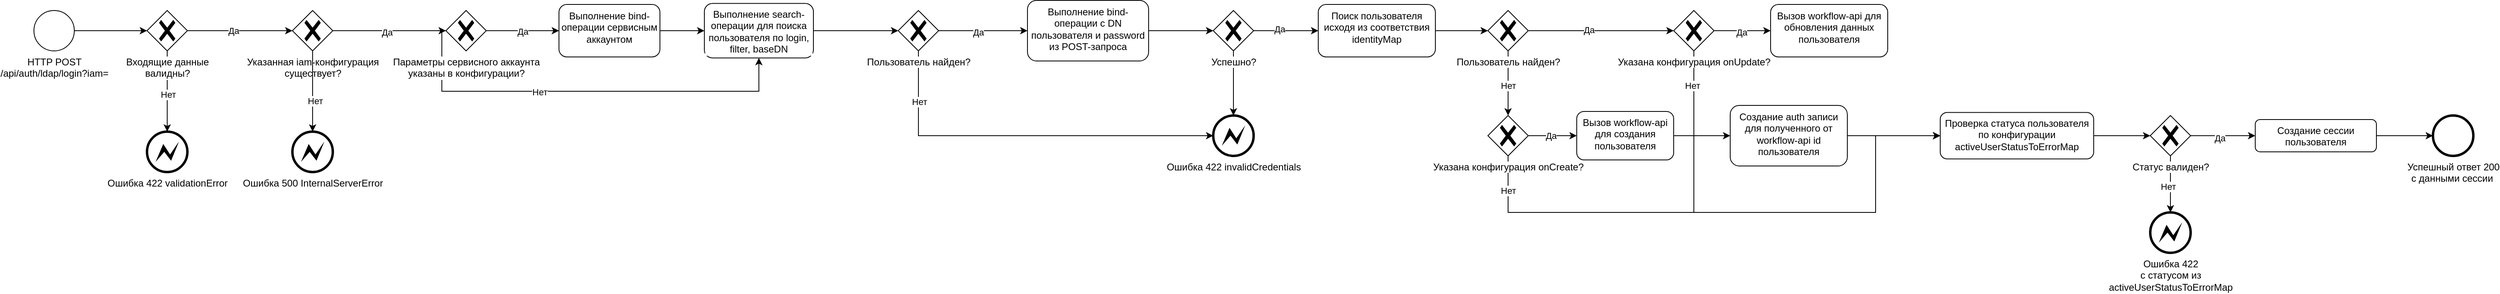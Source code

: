 <mxfile version="22.0.6" type="device">
  <diagram name="Page-1" id="9361dd3d-8414-5efd-6122-117bd74ce7a7">
    <mxGraphModel dx="2385" dy="1538" grid="1" gridSize="10" guides="1" tooltips="1" connect="1" arrows="1" fold="1" page="0" pageScale="1.5" pageWidth="826" pageHeight="1169" background="none" math="0" shadow="0">
      <root>
        <mxCell id="0" />
        <mxCell id="1" parent="0" />
        <mxCell id="bd94h5aySqhFFdc-qCCY-6" value="" style="edgeStyle=orthogonalEdgeStyle;rounded=0;orthogonalLoop=1;jettySize=auto;html=1;" edge="1" parent="1" source="bd94h5aySqhFFdc-qCCY-2" target="bd94h5aySqhFFdc-qCCY-5">
          <mxGeometry relative="1" as="geometry" />
        </mxCell>
        <mxCell id="bd94h5aySqhFFdc-qCCY-2" value="HTTP POST&lt;br&gt;/api/auth/ldap/login?iam=" style="points=[[0.145,0.145,0],[0.5,0,0],[0.855,0.145,0],[1,0.5,0],[0.855,0.855,0],[0.5,1,0],[0.145,0.855,0],[0,0.5,0]];shape=mxgraph.bpmn.event;html=1;verticalLabelPosition=bottom;labelBackgroundColor=#ffffff;verticalAlign=top;align=center;perimeter=ellipsePerimeter;outlineConnect=0;aspect=fixed;outline=standard;symbol=general;" vertex="1" parent="1">
          <mxGeometry x="280" y="350" width="50" height="50" as="geometry" />
        </mxCell>
        <mxCell id="bd94h5aySqhFFdc-qCCY-10" value="" style="edgeStyle=orthogonalEdgeStyle;rounded=0;orthogonalLoop=1;jettySize=auto;html=1;" edge="1" parent="1" source="bd94h5aySqhFFdc-qCCY-5" target="bd94h5aySqhFFdc-qCCY-9">
          <mxGeometry relative="1" as="geometry" />
        </mxCell>
        <mxCell id="bd94h5aySqhFFdc-qCCY-14" value="Да" style="edgeLabel;html=1;align=center;verticalAlign=middle;resizable=0;points=[];" vertex="1" connectable="0" parent="bd94h5aySqhFFdc-qCCY-10">
          <mxGeometry x="-0.126" relative="1" as="geometry">
            <mxPoint as="offset" />
          </mxGeometry>
        </mxCell>
        <mxCell id="bd94h5aySqhFFdc-qCCY-67" style="edgeStyle=orthogonalEdgeStyle;rounded=0;orthogonalLoop=1;jettySize=auto;html=1;" edge="1" parent="1" source="bd94h5aySqhFFdc-qCCY-5" target="bd94h5aySqhFFdc-qCCY-66">
          <mxGeometry relative="1" as="geometry" />
        </mxCell>
        <mxCell id="bd94h5aySqhFFdc-qCCY-68" value="Нет" style="edgeLabel;html=1;align=center;verticalAlign=middle;resizable=0;points=[];" vertex="1" connectable="0" parent="bd94h5aySqhFFdc-qCCY-67">
          <mxGeometry x="0.069" y="1" relative="1" as="geometry">
            <mxPoint as="offset" />
          </mxGeometry>
        </mxCell>
        <mxCell id="bd94h5aySqhFFdc-qCCY-5" value="Входящие данные&lt;br&gt;валидны?" style="points=[[0.25,0.25,0],[0.5,0,0],[0.75,0.25,0],[1,0.5,0],[0.75,0.75,0],[0.5,1,0],[0.25,0.75,0],[0,0.5,0]];shape=mxgraph.bpmn.gateway2;html=1;verticalLabelPosition=bottom;labelBackgroundColor=#ffffff;verticalAlign=top;align=center;perimeter=rhombusPerimeter;outlineConnect=0;outline=none;symbol=none;gwType=exclusive;" vertex="1" parent="1">
          <mxGeometry x="420" y="350" width="50" height="50" as="geometry" />
        </mxCell>
        <mxCell id="bd94h5aySqhFFdc-qCCY-12" value="" style="edgeStyle=orthogonalEdgeStyle;rounded=0;orthogonalLoop=1;jettySize=auto;html=1;" edge="1" parent="1" source="bd94h5aySqhFFdc-qCCY-9" target="bd94h5aySqhFFdc-qCCY-11">
          <mxGeometry relative="1" as="geometry" />
        </mxCell>
        <mxCell id="bd94h5aySqhFFdc-qCCY-15" value="Да" style="edgeLabel;html=1;align=center;verticalAlign=middle;resizable=0;points=[];" vertex="1" connectable="0" parent="bd94h5aySqhFFdc-qCCY-12">
          <mxGeometry x="-0.047" y="-2" relative="1" as="geometry">
            <mxPoint as="offset" />
          </mxGeometry>
        </mxCell>
        <mxCell id="bd94h5aySqhFFdc-qCCY-9" value="Указанная iam-конфигурация&lt;br&gt;существует?" style="points=[[0.25,0.25,0],[0.5,0,0],[0.75,0.25,0],[1,0.5,0],[0.75,0.75,0],[0.5,1,0],[0.25,0.75,0],[0,0.5,0]];shape=mxgraph.bpmn.gateway2;html=1;verticalLabelPosition=bottom;labelBackgroundColor=#ffffff;verticalAlign=top;align=center;perimeter=rhombusPerimeter;outlineConnect=0;outline=none;symbol=none;gwType=exclusive;" vertex="1" parent="1">
          <mxGeometry x="600" y="350" width="50" height="50" as="geometry" />
        </mxCell>
        <mxCell id="bd94h5aySqhFFdc-qCCY-17" value="" style="edgeStyle=orthogonalEdgeStyle;rounded=0;orthogonalLoop=1;jettySize=auto;html=1;" edge="1" parent="1" source="bd94h5aySqhFFdc-qCCY-11" target="bd94h5aySqhFFdc-qCCY-16">
          <mxGeometry relative="1" as="geometry" />
        </mxCell>
        <mxCell id="bd94h5aySqhFFdc-qCCY-70" value="Да" style="edgeLabel;html=1;align=center;verticalAlign=middle;resizable=0;points=[];" vertex="1" connectable="0" parent="bd94h5aySqhFFdc-qCCY-17">
          <mxGeometry x="-0.004" y="-1" relative="1" as="geometry">
            <mxPoint as="offset" />
          </mxGeometry>
        </mxCell>
        <mxCell id="bd94h5aySqhFFdc-qCCY-71" style="edgeStyle=orthogonalEdgeStyle;rounded=0;orthogonalLoop=1;jettySize=auto;html=1;entryX=0.5;entryY=1;entryDx=0;entryDy=0;" edge="1" parent="1" source="bd94h5aySqhFFdc-qCCY-11" target="bd94h5aySqhFFdc-qCCY-18">
          <mxGeometry relative="1" as="geometry">
            <Array as="points">
              <mxPoint x="785" y="450" />
              <mxPoint x="1177" y="450" />
            </Array>
          </mxGeometry>
        </mxCell>
        <mxCell id="bd94h5aySqhFFdc-qCCY-72" value="Нет" style="edgeLabel;html=1;align=center;verticalAlign=middle;resizable=0;points=[];" vertex="1" connectable="0" parent="bd94h5aySqhFFdc-qCCY-71">
          <mxGeometry x="-0.217" y="-1" relative="1" as="geometry">
            <mxPoint as="offset" />
          </mxGeometry>
        </mxCell>
        <mxCell id="bd94h5aySqhFFdc-qCCY-11" value="Параметры сервисного аккаунта&lt;br&gt;указаны в конфигурации?" style="points=[[0.25,0.25,0],[0.5,0,0],[0.75,0.25,0],[1,0.5,0],[0.75,0.75,0],[0.5,1,0],[0.25,0.75,0],[0,0.5,0]];shape=mxgraph.bpmn.gateway2;html=1;verticalLabelPosition=bottom;labelBackgroundColor=#ffffff;verticalAlign=top;align=center;perimeter=rhombusPerimeter;outlineConnect=0;outline=none;symbol=none;gwType=exclusive;" vertex="1" parent="1">
          <mxGeometry x="790" y="350" width="50" height="50" as="geometry" />
        </mxCell>
        <mxCell id="bd94h5aySqhFFdc-qCCY-19" value="" style="edgeStyle=orthogonalEdgeStyle;rounded=0;orthogonalLoop=1;jettySize=auto;html=1;" edge="1" parent="1" source="bd94h5aySqhFFdc-qCCY-16" target="bd94h5aySqhFFdc-qCCY-18">
          <mxGeometry relative="1" as="geometry" />
        </mxCell>
        <mxCell id="bd94h5aySqhFFdc-qCCY-16" value="Выполнение bind-операции сервисным аккаунтом" style="rounded=1;whiteSpace=wrap;html=1;verticalAlign=top;labelBackgroundColor=#ffffff;" vertex="1" parent="1">
          <mxGeometry x="930" y="342.5" width="125" height="65" as="geometry" />
        </mxCell>
        <mxCell id="bd94h5aySqhFFdc-qCCY-21" value="" style="edgeStyle=orthogonalEdgeStyle;rounded=0;orthogonalLoop=1;jettySize=auto;html=1;" edge="1" parent="1" source="bd94h5aySqhFFdc-qCCY-18" target="bd94h5aySqhFFdc-qCCY-20">
          <mxGeometry relative="1" as="geometry" />
        </mxCell>
        <mxCell id="bd94h5aySqhFFdc-qCCY-18" value="Выполнение search-операции для поиска пользователя по login, filter, baseDN" style="rounded=1;whiteSpace=wrap;html=1;verticalAlign=top;labelBackgroundColor=#ffffff;" vertex="1" parent="1">
          <mxGeometry x="1110" y="341.25" width="135" height="67.5" as="geometry" />
        </mxCell>
        <mxCell id="bd94h5aySqhFFdc-qCCY-23" value="" style="edgeStyle=orthogonalEdgeStyle;rounded=0;orthogonalLoop=1;jettySize=auto;html=1;" edge="1" parent="1" source="bd94h5aySqhFFdc-qCCY-20" target="bd94h5aySqhFFdc-qCCY-22">
          <mxGeometry relative="1" as="geometry" />
        </mxCell>
        <mxCell id="bd94h5aySqhFFdc-qCCY-24" value="Да" style="edgeLabel;html=1;align=center;verticalAlign=middle;resizable=0;points=[];" vertex="1" connectable="0" parent="bd94h5aySqhFFdc-qCCY-23">
          <mxGeometry x="-0.116" y="-2" relative="1" as="geometry">
            <mxPoint as="offset" />
          </mxGeometry>
        </mxCell>
        <mxCell id="bd94h5aySqhFFdc-qCCY-26" value="" style="edgeStyle=orthogonalEdgeStyle;rounded=0;orthogonalLoop=1;jettySize=auto;html=1;" edge="1" parent="1" source="bd94h5aySqhFFdc-qCCY-22" target="bd94h5aySqhFFdc-qCCY-25">
          <mxGeometry relative="1" as="geometry" />
        </mxCell>
        <mxCell id="bd94h5aySqhFFdc-qCCY-22" value="Выполнение bind-операции с DN пользователя и password из POST-запроса" style="rounded=1;whiteSpace=wrap;html=1;verticalAlign=top;labelBackgroundColor=#ffffff;" vertex="1" parent="1">
          <mxGeometry x="1510" y="337.5" width="150" height="75" as="geometry" />
        </mxCell>
        <mxCell id="bd94h5aySqhFFdc-qCCY-32" value="" style="edgeStyle=orthogonalEdgeStyle;rounded=0;orthogonalLoop=1;jettySize=auto;html=1;" edge="1" parent="1" source="bd94h5aySqhFFdc-qCCY-25" target="bd94h5aySqhFFdc-qCCY-31">
          <mxGeometry relative="1" as="geometry" />
        </mxCell>
        <mxCell id="bd94h5aySqhFFdc-qCCY-33" value="Да" style="edgeLabel;html=1;align=center;verticalAlign=middle;resizable=0;points=[];" vertex="1" connectable="0" parent="bd94h5aySqhFFdc-qCCY-32">
          <mxGeometry x="-0.213" y="2" relative="1" as="geometry">
            <mxPoint as="offset" />
          </mxGeometry>
        </mxCell>
        <mxCell id="bd94h5aySqhFFdc-qCCY-59" value="" style="edgeStyle=orthogonalEdgeStyle;rounded=0;orthogonalLoop=1;jettySize=auto;html=1;" edge="1" parent="1" source="bd94h5aySqhFFdc-qCCY-25" target="bd94h5aySqhFFdc-qCCY-58">
          <mxGeometry relative="1" as="geometry" />
        </mxCell>
        <mxCell id="bd94h5aySqhFFdc-qCCY-25" value="Успешно?" style="points=[[0.25,0.25,0],[0.5,0,0],[0.75,0.25,0],[1,0.5,0],[0.75,0.75,0],[0.5,1,0],[0.25,0.75,0],[0,0.5,0]];shape=mxgraph.bpmn.gateway2;html=1;verticalLabelPosition=bottom;labelBackgroundColor=#ffffff;verticalAlign=top;align=center;perimeter=rhombusPerimeter;outlineConnect=0;outline=none;symbol=none;gwType=exclusive;" vertex="1" parent="1">
          <mxGeometry x="1740" y="350" width="50" height="50" as="geometry" />
        </mxCell>
        <mxCell id="bd94h5aySqhFFdc-qCCY-35" value="" style="edgeStyle=orthogonalEdgeStyle;rounded=0;orthogonalLoop=1;jettySize=auto;html=1;" edge="1" parent="1" source="bd94h5aySqhFFdc-qCCY-31" target="bd94h5aySqhFFdc-qCCY-34">
          <mxGeometry relative="1" as="geometry" />
        </mxCell>
        <mxCell id="bd94h5aySqhFFdc-qCCY-31" value="Поиск пользователя&lt;br&gt;исходя из соответствия identityMap" style="rounded=1;whiteSpace=wrap;html=1;verticalAlign=top;labelBackgroundColor=#ffffff;" vertex="1" parent="1">
          <mxGeometry x="1870" y="342.5" width="145" height="65" as="geometry" />
        </mxCell>
        <mxCell id="bd94h5aySqhFFdc-qCCY-37" value="" style="edgeStyle=orthogonalEdgeStyle;rounded=0;orthogonalLoop=1;jettySize=auto;html=1;" edge="1" parent="1" source="bd94h5aySqhFFdc-qCCY-34" target="bd94h5aySqhFFdc-qCCY-36">
          <mxGeometry relative="1" as="geometry" />
        </mxCell>
        <mxCell id="bd94h5aySqhFFdc-qCCY-40" value="Да" style="edgeLabel;html=1;align=center;verticalAlign=middle;resizable=0;points=[];" vertex="1" connectable="0" parent="bd94h5aySqhFFdc-qCCY-37">
          <mxGeometry x="-0.174" y="1" relative="1" as="geometry">
            <mxPoint as="offset" />
          </mxGeometry>
        </mxCell>
        <mxCell id="bd94h5aySqhFFdc-qCCY-49" value="" style="edgeStyle=orthogonalEdgeStyle;rounded=0;orthogonalLoop=1;jettySize=auto;html=1;" edge="1" parent="1" source="bd94h5aySqhFFdc-qCCY-34" target="bd94h5aySqhFFdc-qCCY-48">
          <mxGeometry relative="1" as="geometry" />
        </mxCell>
        <mxCell id="bd94h5aySqhFFdc-qCCY-55" value="Нет" style="edgeLabel;html=1;align=center;verticalAlign=middle;resizable=0;points=[];" vertex="1" connectable="0" parent="bd94h5aySqhFFdc-qCCY-49">
          <mxGeometry x="0.076" relative="1" as="geometry">
            <mxPoint as="offset" />
          </mxGeometry>
        </mxCell>
        <mxCell id="bd94h5aySqhFFdc-qCCY-34" value="Пользователь найден?" style="points=[[0.25,0.25,0],[0.5,0,0],[0.75,0.25,0],[1,0.5,0],[0.75,0.75,0],[0.5,1,0],[0.25,0.75,0],[0,0.5,0]];shape=mxgraph.bpmn.gateway2;html=1;verticalLabelPosition=bottom;labelBackgroundColor=#ffffff;verticalAlign=top;align=center;perimeter=rhombusPerimeter;outlineConnect=0;outline=none;symbol=none;gwType=exclusive;" vertex="1" parent="1">
          <mxGeometry x="2080" y="350" width="50" height="50" as="geometry" />
        </mxCell>
        <mxCell id="bd94h5aySqhFFdc-qCCY-39" value="" style="edgeStyle=orthogonalEdgeStyle;rounded=0;orthogonalLoop=1;jettySize=auto;html=1;" edge="1" parent="1" source="bd94h5aySqhFFdc-qCCY-36" target="bd94h5aySqhFFdc-qCCY-38">
          <mxGeometry relative="1" as="geometry" />
        </mxCell>
        <mxCell id="bd94h5aySqhFFdc-qCCY-41" value="Да" style="edgeLabel;html=1;align=center;verticalAlign=middle;resizable=0;points=[];" vertex="1" connectable="0" parent="bd94h5aySqhFFdc-qCCY-39">
          <mxGeometry x="-0.033" y="-2" relative="1" as="geometry">
            <mxPoint as="offset" />
          </mxGeometry>
        </mxCell>
        <mxCell id="bd94h5aySqhFFdc-qCCY-43" value="" style="edgeStyle=orthogonalEdgeStyle;rounded=0;orthogonalLoop=1;jettySize=auto;html=1;exitX=0.5;exitY=1;exitDx=0;exitDy=0;exitPerimeter=0;entryX=0;entryY=0.5;entryDx=0;entryDy=0;" edge="1" parent="1" source="bd94h5aySqhFFdc-qCCY-36" target="bd94h5aySqhFFdc-qCCY-42">
          <mxGeometry relative="1" as="geometry">
            <mxPoint x="2324.98" y="620.0" as="sourcePoint" />
            <mxPoint x="2550" y="680" as="targetPoint" />
            <Array as="points">
              <mxPoint x="2335" y="600" />
              <mxPoint x="2560" y="600" />
              <mxPoint x="2560" y="505" />
            </Array>
          </mxGeometry>
        </mxCell>
        <mxCell id="bd94h5aySqhFFdc-qCCY-78" value="Нет" style="edgeLabel;html=1;align=center;verticalAlign=middle;resizable=0;points=[];" vertex="1" connectable="0" parent="bd94h5aySqhFFdc-qCCY-43">
          <mxGeometry x="-0.858" y="-2" relative="1" as="geometry">
            <mxPoint as="offset" />
          </mxGeometry>
        </mxCell>
        <mxCell id="bd94h5aySqhFFdc-qCCY-36" value="Указана конфигурация onUpdate?" style="points=[[0.25,0.25,0],[0.5,0,0],[0.75,0.25,0],[1,0.5,0],[0.75,0.75,0],[0.5,1,0],[0.25,0.75,0],[0,0.5,0]];shape=mxgraph.bpmn.gateway2;html=1;verticalLabelPosition=bottom;labelBackgroundColor=#ffffff;verticalAlign=top;align=center;perimeter=rhombusPerimeter;outlineConnect=0;outline=none;symbol=none;gwType=exclusive;" vertex="1" parent="1">
          <mxGeometry x="2310" y="350" width="50" height="50" as="geometry" />
        </mxCell>
        <mxCell id="bd94h5aySqhFFdc-qCCY-38" value="Вызов workflow-api для обновления данных пользователя" style="rounded=1;whiteSpace=wrap;html=1;verticalAlign=top;labelBackgroundColor=#ffffff;" vertex="1" parent="1">
          <mxGeometry x="2430" y="342.5" width="145" height="65" as="geometry" />
        </mxCell>
        <mxCell id="bd94h5aySqhFFdc-qCCY-80" value="" style="edgeStyle=orthogonalEdgeStyle;rounded=0;orthogonalLoop=1;jettySize=auto;html=1;" edge="1" parent="1" source="bd94h5aySqhFFdc-qCCY-42" target="bd94h5aySqhFFdc-qCCY-79">
          <mxGeometry relative="1" as="geometry" />
        </mxCell>
        <mxCell id="bd94h5aySqhFFdc-qCCY-42" value="Проверка статуса пользователя по конфигурации&lt;br style=&quot;border-color: var(--border-color);&quot;&gt;activeUserStatusToErrorMap" style="rounded=1;whiteSpace=wrap;html=1;verticalAlign=top;labelBackgroundColor=#ffffff;" vertex="1" parent="1">
          <mxGeometry x="2640" y="476.25" width="190" height="57.5" as="geometry" />
        </mxCell>
        <mxCell id="bd94h5aySqhFFdc-qCCY-46" value="Успешный ответ 200&lt;br&gt;с данными сессии&amp;nbsp;" style="points=[[0.145,0.145,0],[0.5,0,0],[0.855,0.145,0],[1,0.5,0],[0.855,0.855,0],[0.5,1,0],[0.145,0.855,0],[0,0.5,0]];shape=mxgraph.bpmn.event;html=1;verticalLabelPosition=bottom;labelBackgroundColor=#ffffff;verticalAlign=top;align=center;perimeter=ellipsePerimeter;outlineConnect=0;aspect=fixed;outline=end;symbol=terminate2;" vertex="1" parent="1">
          <mxGeometry x="3250" y="480" width="50" height="50" as="geometry" />
        </mxCell>
        <mxCell id="bd94h5aySqhFFdc-qCCY-51" value="" style="edgeStyle=orthogonalEdgeStyle;rounded=0;orthogonalLoop=1;jettySize=auto;html=1;" edge="1" parent="1" source="bd94h5aySqhFFdc-qCCY-48" target="bd94h5aySqhFFdc-qCCY-50">
          <mxGeometry relative="1" as="geometry" />
        </mxCell>
        <mxCell id="bd94h5aySqhFFdc-qCCY-57" value="Да" style="edgeLabel;html=1;align=center;verticalAlign=middle;resizable=0;points=[];" vertex="1" connectable="0" parent="bd94h5aySqhFFdc-qCCY-51">
          <mxGeometry x="-0.062" relative="1" as="geometry">
            <mxPoint as="offset" />
          </mxGeometry>
        </mxCell>
        <mxCell id="bd94h5aySqhFFdc-qCCY-62" style="edgeStyle=orthogonalEdgeStyle;rounded=0;orthogonalLoop=1;jettySize=auto;html=1;entryX=0;entryY=0.5;entryDx=0;entryDy=0;" edge="1" parent="1" source="bd94h5aySqhFFdc-qCCY-48" target="bd94h5aySqhFFdc-qCCY-42">
          <mxGeometry relative="1" as="geometry">
            <mxPoint x="2105" y="780" as="targetPoint" />
            <Array as="points">
              <mxPoint x="2105" y="600" />
              <mxPoint x="2560" y="600" />
              <mxPoint x="2560" y="505" />
            </Array>
          </mxGeometry>
        </mxCell>
        <mxCell id="bd94h5aySqhFFdc-qCCY-87" value="Нет" style="edgeLabel;html=1;align=center;verticalAlign=middle;resizable=0;points=[];" vertex="1" connectable="0" parent="bd94h5aySqhFFdc-qCCY-62">
          <mxGeometry x="-0.878" relative="1" as="geometry">
            <mxPoint as="offset" />
          </mxGeometry>
        </mxCell>
        <mxCell id="bd94h5aySqhFFdc-qCCY-48" value="Указана конфигурация onCreate?" style="points=[[0.25,0.25,0],[0.5,0,0],[0.75,0.25,0],[1,0.5,0],[0.75,0.75,0],[0.5,1,0],[0.25,0.75,0],[0,0.5,0]];shape=mxgraph.bpmn.gateway2;html=1;verticalLabelPosition=bottom;labelBackgroundColor=#ffffff;verticalAlign=top;align=center;perimeter=rhombusPerimeter;outlineConnect=0;outline=none;symbol=none;gwType=exclusive;" vertex="1" parent="1">
          <mxGeometry x="2080" y="480" width="50" height="50" as="geometry" />
        </mxCell>
        <mxCell id="bd94h5aySqhFFdc-qCCY-53" value="" style="edgeStyle=orthogonalEdgeStyle;rounded=0;orthogonalLoop=1;jettySize=auto;html=1;" edge="1" parent="1" source="bd94h5aySqhFFdc-qCCY-50" target="bd94h5aySqhFFdc-qCCY-52">
          <mxGeometry relative="1" as="geometry">
            <Array as="points">
              <mxPoint x="2330" y="505" />
              <mxPoint x="2330" y="505" />
            </Array>
          </mxGeometry>
        </mxCell>
        <mxCell id="bd94h5aySqhFFdc-qCCY-50" value="Вызов workflow-api для создания пользователя" style="rounded=1;whiteSpace=wrap;html=1;verticalAlign=top;labelBackgroundColor=#ffffff;" vertex="1" parent="1">
          <mxGeometry x="2190" y="475" width="120" height="60" as="geometry" />
        </mxCell>
        <mxCell id="bd94h5aySqhFFdc-qCCY-54" style="edgeStyle=orthogonalEdgeStyle;rounded=0;orthogonalLoop=1;jettySize=auto;html=1;" edge="1" parent="1" source="bd94h5aySqhFFdc-qCCY-52" target="bd94h5aySqhFFdc-qCCY-42">
          <mxGeometry relative="1" as="geometry">
            <Array as="points">
              <mxPoint x="2540" y="505" />
              <mxPoint x="2540" y="505" />
            </Array>
          </mxGeometry>
        </mxCell>
        <mxCell id="bd94h5aySqhFFdc-qCCY-52" value="Создание auth записи для полученного от workflow-api id пользователя" style="rounded=1;whiteSpace=wrap;html=1;verticalAlign=top;labelBackgroundColor=#ffffff;" vertex="1" parent="1">
          <mxGeometry x="2380" y="467.5" width="145" height="75" as="geometry" />
        </mxCell>
        <mxCell id="bd94h5aySqhFFdc-qCCY-64" style="edgeStyle=orthogonalEdgeStyle;rounded=0;orthogonalLoop=1;jettySize=auto;html=1;entryX=0;entryY=0.5;entryDx=0;entryDy=0;entryPerimeter=0;" edge="1" parent="1" source="bd94h5aySqhFFdc-qCCY-20" target="bd94h5aySqhFFdc-qCCY-58">
          <mxGeometry relative="1" as="geometry">
            <Array as="points">
              <mxPoint x="1375" y="505" />
            </Array>
          </mxGeometry>
        </mxCell>
        <mxCell id="bd94h5aySqhFFdc-qCCY-65" value="Нет" style="edgeLabel;html=1;align=center;verticalAlign=middle;resizable=0;points=[];" vertex="1" connectable="0" parent="bd94h5aySqhFFdc-qCCY-64">
          <mxGeometry x="-0.732" y="1" relative="1" as="geometry">
            <mxPoint as="offset" />
          </mxGeometry>
        </mxCell>
        <mxCell id="bd94h5aySqhFFdc-qCCY-58" value="Ошибка 422 invalidCredentials" style="points=[[0.145,0.145,0],[0.5,0,0],[0.855,0.145,0],[1,0.5,0],[0.855,0.855,0],[0.5,1,0],[0.145,0.855,0],[0,0.5,0]];shape=mxgraph.bpmn.event;html=1;verticalLabelPosition=bottom;labelBackgroundColor=#ffffff;verticalAlign=top;align=center;perimeter=ellipsePerimeter;outlineConnect=0;aspect=fixed;outline=end;symbol=error;" vertex="1" parent="1">
          <mxGeometry x="1740" y="480" width="50" height="50" as="geometry" />
        </mxCell>
        <mxCell id="bd94h5aySqhFFdc-qCCY-66" value="Ошибка 422 validationError" style="points=[[0.145,0.145,0],[0.5,0,0],[0.855,0.145,0],[1,0.5,0],[0.855,0.855,0],[0.5,1,0],[0.145,0.855,0],[0,0.5,0]];shape=mxgraph.bpmn.event;html=1;verticalLabelPosition=bottom;labelBackgroundColor=#ffffff;verticalAlign=top;align=center;perimeter=ellipsePerimeter;outlineConnect=0;aspect=fixed;outline=end;symbol=error;" vertex="1" parent="1">
          <mxGeometry x="420" y="500" width="50" height="50" as="geometry" />
        </mxCell>
        <mxCell id="bd94h5aySqhFFdc-qCCY-69" value="Ошибка 500 InternalServerError" style="points=[[0.145,0.145,0],[0.5,0,0],[0.855,0.145,0],[1,0.5,0],[0.855,0.855,0],[0.5,1,0],[0.145,0.855,0],[0,0.5,0]];shape=mxgraph.bpmn.event;html=1;verticalLabelPosition=bottom;labelBackgroundColor=#ffffff;verticalAlign=top;align=center;perimeter=ellipsePerimeter;outlineConnect=0;aspect=fixed;outline=end;symbol=error;" vertex="1" parent="1">
          <mxGeometry x="600" y="500" width="50" height="50" as="geometry" />
        </mxCell>
        <mxCell id="bd94h5aySqhFFdc-qCCY-73" style="edgeStyle=orthogonalEdgeStyle;rounded=0;orthogonalLoop=1;jettySize=auto;html=1;entryX=0.5;entryY=0;entryDx=0;entryDy=0;entryPerimeter=0;" edge="1" parent="1" source="bd94h5aySqhFFdc-qCCY-9" target="bd94h5aySqhFFdc-qCCY-69">
          <mxGeometry relative="1" as="geometry" />
        </mxCell>
        <mxCell id="bd94h5aySqhFFdc-qCCY-74" value="Нет" style="edgeLabel;html=1;align=center;verticalAlign=middle;resizable=0;points=[];" vertex="1" connectable="0" parent="bd94h5aySqhFFdc-qCCY-73">
          <mxGeometry x="0.241" y="3" relative="1" as="geometry">
            <mxPoint as="offset" />
          </mxGeometry>
        </mxCell>
        <mxCell id="bd94h5aySqhFFdc-qCCY-20" value="Пользователь найден?" style="points=[[0.25,0.25,0],[0.5,0,0],[0.75,0.25,0],[1,0.5,0],[0.75,0.75,0],[0.5,1,0],[0.25,0.75,0],[0,0.5,0]];shape=mxgraph.bpmn.gateway2;html=1;verticalLabelPosition=bottom;labelBackgroundColor=#ffffff;verticalAlign=top;align=center;perimeter=rhombusPerimeter;outlineConnect=0;outline=none;symbol=none;gwType=exclusive;" vertex="1" parent="1">
          <mxGeometry x="1350" y="350" width="50" height="50" as="geometry" />
        </mxCell>
        <mxCell id="bd94h5aySqhFFdc-qCCY-82" value="" style="edgeStyle=orthogonalEdgeStyle;rounded=0;orthogonalLoop=1;jettySize=auto;html=1;" edge="1" parent="1" source="bd94h5aySqhFFdc-qCCY-75" target="bd94h5aySqhFFdc-qCCY-46">
          <mxGeometry relative="1" as="geometry" />
        </mxCell>
        <mxCell id="bd94h5aySqhFFdc-qCCY-75" value="Создание сессии пользователя" style="rounded=1;whiteSpace=wrap;html=1;verticalAlign=top;labelBackgroundColor=#ffffff;" vertex="1" parent="1">
          <mxGeometry x="3030" y="485" width="150" height="40" as="geometry" />
        </mxCell>
        <mxCell id="bd94h5aySqhFFdc-qCCY-81" value="" style="edgeStyle=orthogonalEdgeStyle;rounded=0;orthogonalLoop=1;jettySize=auto;html=1;" edge="1" parent="1" source="bd94h5aySqhFFdc-qCCY-79" target="bd94h5aySqhFFdc-qCCY-75">
          <mxGeometry relative="1" as="geometry" />
        </mxCell>
        <mxCell id="bd94h5aySqhFFdc-qCCY-86" value="Да" style="edgeLabel;html=1;align=center;verticalAlign=middle;resizable=0;points=[];" vertex="1" connectable="0" parent="bd94h5aySqhFFdc-qCCY-81">
          <mxGeometry x="-0.094" y="-3" relative="1" as="geometry">
            <mxPoint as="offset" />
          </mxGeometry>
        </mxCell>
        <mxCell id="bd94h5aySqhFFdc-qCCY-84" value="" style="edgeStyle=orthogonalEdgeStyle;rounded=0;orthogonalLoop=1;jettySize=auto;html=1;" edge="1" parent="1" source="bd94h5aySqhFFdc-qCCY-79" target="bd94h5aySqhFFdc-qCCY-83">
          <mxGeometry relative="1" as="geometry" />
        </mxCell>
        <mxCell id="bd94h5aySqhFFdc-qCCY-85" value="Нет" style="edgeLabel;html=1;align=center;verticalAlign=middle;resizable=0;points=[];" vertex="1" connectable="0" parent="bd94h5aySqhFFdc-qCCY-84">
          <mxGeometry x="0.08" y="-3" relative="1" as="geometry">
            <mxPoint as="offset" />
          </mxGeometry>
        </mxCell>
        <mxCell id="bd94h5aySqhFFdc-qCCY-79" value="Статус валиден?" style="points=[[0.25,0.25,0],[0.5,0,0],[0.75,0.25,0],[1,0.5,0],[0.75,0.75,0],[0.5,1,0],[0.25,0.75,0],[0,0.5,0]];shape=mxgraph.bpmn.gateway2;html=1;verticalLabelPosition=bottom;labelBackgroundColor=#ffffff;verticalAlign=top;align=center;perimeter=rhombusPerimeter;outlineConnect=0;outline=none;symbol=none;gwType=exclusive;" vertex="1" parent="1">
          <mxGeometry x="2900" y="480" width="50" height="50" as="geometry" />
        </mxCell>
        <mxCell id="bd94h5aySqhFFdc-qCCY-83" value="Ошибка 422&lt;br&gt;c статусом из&lt;br&gt;activeUserStatusToErrorMap" style="points=[[0.145,0.145,0],[0.5,0,0],[0.855,0.145,0],[1,0.5,0],[0.855,0.855,0],[0.5,1,0],[0.145,0.855,0],[0,0.5,0]];shape=mxgraph.bpmn.event;html=1;verticalLabelPosition=bottom;labelBackgroundColor=#ffffff;verticalAlign=top;align=center;perimeter=ellipsePerimeter;outlineConnect=0;aspect=fixed;outline=end;symbol=error;" vertex="1" parent="1">
          <mxGeometry x="2900" y="600" width="50" height="50" as="geometry" />
        </mxCell>
      </root>
    </mxGraphModel>
  </diagram>
</mxfile>
